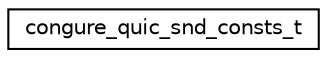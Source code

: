 digraph "Graphical Class Hierarchy"
{
 // LATEX_PDF_SIZE
  edge [fontname="Helvetica",fontsize="10",labelfontname="Helvetica",labelfontsize="10"];
  node [fontname="Helvetica",fontsize="10",shape=record];
  rankdir="LR";
  Node0 [label="congure_quic_snd_consts_t",height=0.2,width=0.4,color="black", fillcolor="white", style="filled",URL="$structcongure__quic__snd__consts__t.html",tooltip="Constants for the congestion control."];
}
